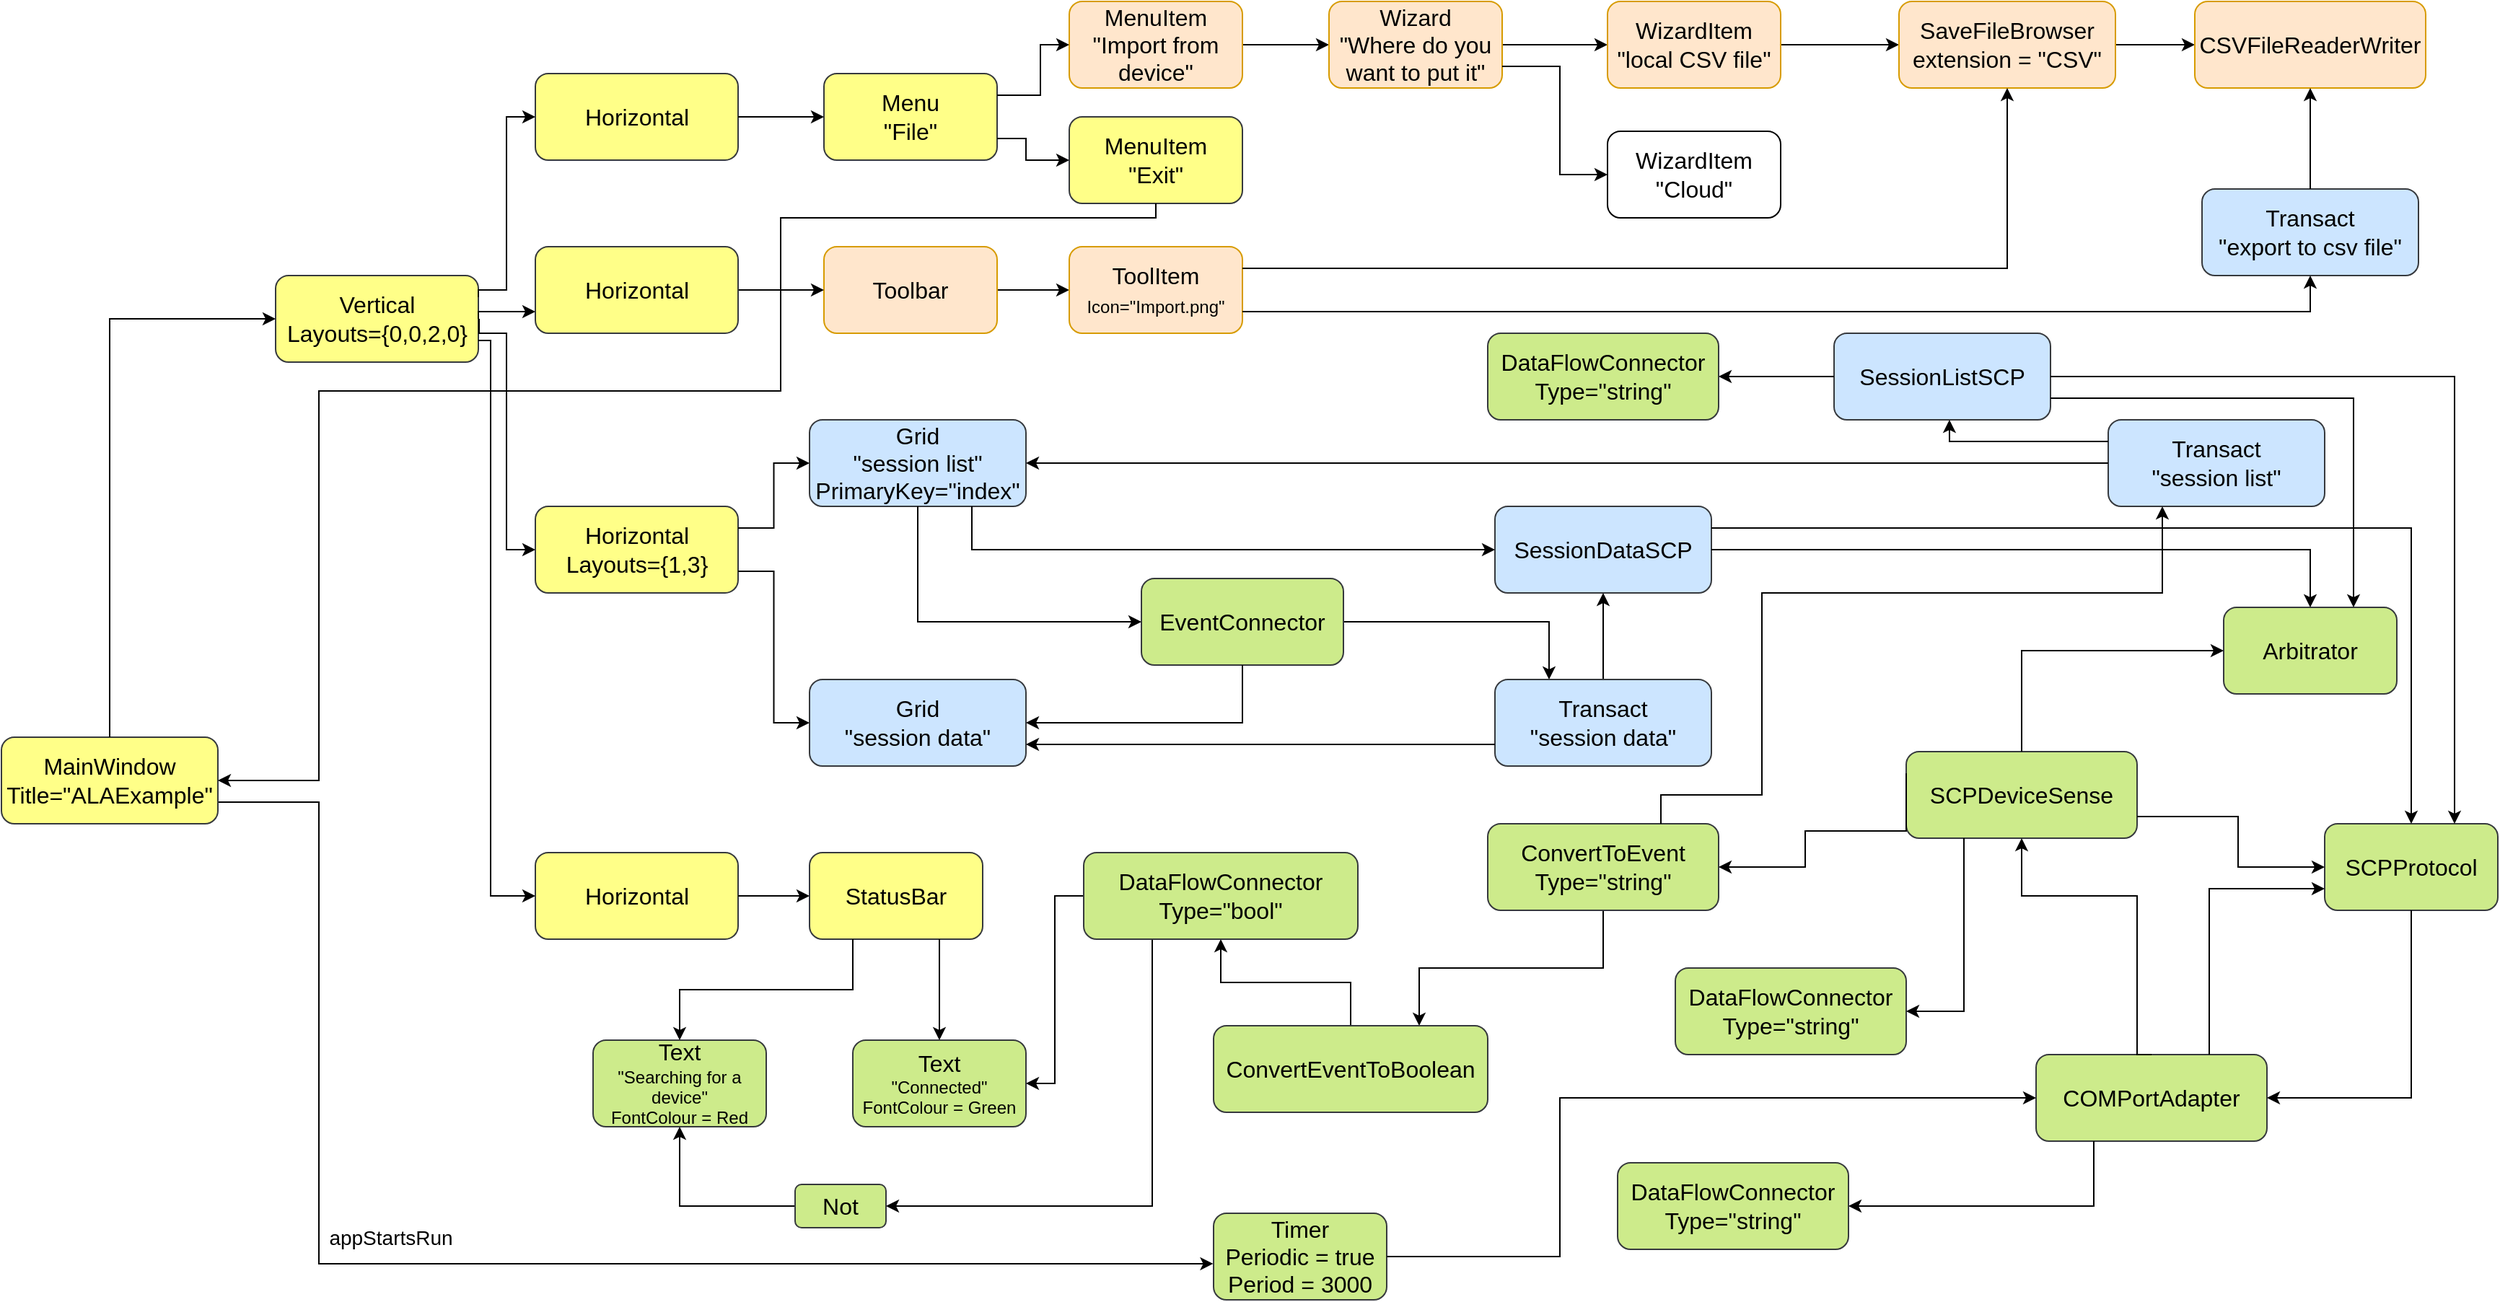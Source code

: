 <mxfile version="14.6.13" type="device"><diagram name="Page-1" id="74b105a0-9070-1c63-61bc-23e55f88626e"><mxGraphModel dx="2157" dy="1053" grid="1" gridSize="10" guides="1" tooltips="1" connect="1" arrows="1" fold="1" page="1" pageScale="1.5" pageWidth="1169" pageHeight="826" background="none" math="0" shadow="0"><root><mxCell id="0" style=";html=1;"/><mxCell id="1" style=";html=1;" parent="0"/><mxCell id="uf_vSXmWsPVvlKHmEx1D-51" style="edgeStyle=orthogonalEdgeStyle;rounded=0;orthogonalLoop=1;jettySize=auto;html=1;entryX=-0.002;entryY=0.583;entryDx=0;entryDy=0;entryPerimeter=0;exitX=1;exitY=0.75;exitDx=0;exitDy=0;" parent="1" source="uf_vSXmWsPVvlKHmEx1D-1" target="uf_vSXmWsPVvlKHmEx1D-49" edge="1"><mxGeometry relative="1" as="geometry"><mxPoint x="580" y="765" as="sourcePoint"/><Array as="points"><mxPoint x="230" y="705"/><mxPoint x="230" y="1025"/></Array></mxGeometry></mxCell><mxCell id="uf_vSXmWsPVvlKHmEx1D-1" value="MainWindow&lt;br&gt;Title=&quot;ALAExample&quot;" style="rounded=1;whiteSpace=wrap;html=1;fillColor=#ffff88;strokeColor=#36393d;fontSize=16;" parent="1" vertex="1"><mxGeometry x="10" y="660" width="150" height="60" as="geometry"/></mxCell><mxCell id="uf_vSXmWsPVvlKHmEx1D-9" value="StatusBar" style="rounded=1;whiteSpace=wrap;html=1;fillColor=#ffff88;strokeColor=#36393d;fontSize=16;" parent="1" vertex="1"><mxGeometry x="570" y="740" width="120" height="60" as="geometry"/></mxCell><mxCell id="uf_vSXmWsPVvlKHmEx1D-17" value="Menu&lt;br style=&quot;font-size: 16px;&quot;&gt;&quot;File&quot;" style="rounded=1;whiteSpace=wrap;html=1;fillColor=#ffff88;strokeColor=#36393d;fontSize=16;" parent="1" vertex="1"><mxGeometry x="580" y="200" width="120" height="60" as="geometry"/></mxCell><mxCell id="uf_vSXmWsPVvlKHmEx1D-74" style="edgeStyle=orthogonalEdgeStyle;rounded=0;orthogonalLoop=1;jettySize=auto;html=1;entryX=0;entryY=0.5;entryDx=0;entryDy=0;" parent="1" source="uf_vSXmWsPVvlKHmEx1D-18" target="uf_vSXmWsPVvlKHmEx1D-19" edge="1"><mxGeometry relative="1" as="geometry"/></mxCell><mxCell id="uf_vSXmWsPVvlKHmEx1D-18" value="MenuItem&lt;br style=&quot;font-size: 16px;&quot;&gt;&quot;Import from device&quot;" style="rounded=1;whiteSpace=wrap;html=1;fillColor=#ffe6cc;strokeColor=#d79b00;fontSize=16;" parent="1" vertex="1"><mxGeometry x="750" y="150" width="120" height="60" as="geometry"/></mxCell><mxCell id="nH5X1y6bRdNpjSjyNfPc-86" value="" style="edgeStyle=orthogonalEdgeStyle;rounded=0;orthogonalLoop=1;jettySize=auto;html=1;" edge="1" parent="1" source="uf_vSXmWsPVvlKHmEx1D-19" target="uf_vSXmWsPVvlKHmEx1D-20"><mxGeometry relative="1" as="geometry"/></mxCell><mxCell id="uf_vSXmWsPVvlKHmEx1D-19" value="Wizard&lt;br style=&quot;font-size: 16px;&quot;&gt;&quot;Where do you want to put it&quot;" style="rounded=1;whiteSpace=wrap;html=1;fillColor=#ffe6cc;strokeColor=#d79b00;fontSize=16;" parent="1" vertex="1"><mxGeometry x="930" y="150" width="120" height="60" as="geometry"/></mxCell><mxCell id="uf_vSXmWsPVvlKHmEx1D-71" style="edgeStyle=orthogonalEdgeStyle;rounded=0;orthogonalLoop=1;jettySize=auto;html=1;entryX=0;entryY=0.5;entryDx=0;entryDy=0;" parent="1" source="uf_vSXmWsPVvlKHmEx1D-20" target="uf_vSXmWsPVvlKHmEx1D-21" edge="1"><mxGeometry relative="1" as="geometry"/></mxCell><mxCell id="uf_vSXmWsPVvlKHmEx1D-20" value="WizardItem&lt;br style=&quot;font-size: 16px;&quot;&gt;&quot;local CSV file&quot;" style="rounded=1;whiteSpace=wrap;html=1;fillColor=#ffe6cc;strokeColor=#d79b00;fontSize=16;" parent="1" vertex="1"><mxGeometry x="1123" y="150" width="120" height="60" as="geometry"/></mxCell><mxCell id="uf_vSXmWsPVvlKHmEx1D-69" style="edgeStyle=orthogonalEdgeStyle;rounded=0;orthogonalLoop=1;jettySize=auto;html=1;entryX=0;entryY=0.5;entryDx=0;entryDy=0;exitX=1;exitY=0.5;exitDx=0;exitDy=0;" parent="1" source="uf_vSXmWsPVvlKHmEx1D-21" target="uf_vSXmWsPVvlKHmEx1D-22" edge="1"><mxGeometry relative="1" as="geometry"/></mxCell><mxCell id="uf_vSXmWsPVvlKHmEx1D-21" value="SaveFileBrowser&lt;br style=&quot;font-size: 16px&quot;&gt;extension = &quot;CSV&quot;" style="rounded=1;whiteSpace=wrap;html=1;fillColor=#ffe6cc;strokeColor=#d79b00;fontSize=16;" parent="1" vertex="1"><mxGeometry x="1325" y="150" width="150" height="60" as="geometry"/></mxCell><mxCell id="uf_vSXmWsPVvlKHmEx1D-22" value="CSVFileReaderWriter" style="rounded=1;whiteSpace=wrap;html=1;fillColor=#ffe6cc;strokeColor=#d79b00;fontSize=16;" parent="1" vertex="1"><mxGeometry x="1530" y="150" width="160" height="60" as="geometry"/></mxCell><mxCell id="uf_vSXmWsPVvlKHmEx1D-23" value="MenuItem&lt;br style=&quot;font-size: 16px;&quot;&gt;&quot;Exit&quot;" style="rounded=1;whiteSpace=wrap;html=1;fillColor=#ffff88;strokeColor=#36393d;fontSize=16;" parent="1" vertex="1"><mxGeometry x="750" y="230" width="120" height="60" as="geometry"/></mxCell><mxCell id="uf_vSXmWsPVvlKHmEx1D-24" value="WizardItem&lt;br style=&quot;font-size: 16px;&quot;&gt;&quot;Cloud&quot;" style="rounded=1;whiteSpace=wrap;html=1;fontSize=16;" parent="1" vertex="1"><mxGeometry x="1123" y="240" width="120" height="60" as="geometry"/></mxCell><mxCell id="uf_vSXmWsPVvlKHmEx1D-79" style="edgeStyle=orthogonalEdgeStyle;rounded=0;orthogonalLoop=1;jettySize=auto;html=1;entryX=0;entryY=0.5;entryDx=0;entryDy=0;exitX=1;exitY=0.75;exitDx=0;exitDy=0;" parent="1" source="uf_vSXmWsPVvlKHmEx1D-19" target="uf_vSXmWsPVvlKHmEx1D-24" edge="1"><mxGeometry relative="1" as="geometry"><Array as="points"><mxPoint x="1090" y="195"/><mxPoint x="1090" y="270"/></Array><mxPoint x="1430" y="310" as="sourcePoint"/></mxGeometry></mxCell><mxCell id="uf_vSXmWsPVvlKHmEx1D-33" value="&lt;font style=&quot;font-size: 16px&quot;&gt;Text&lt;/font&gt;&lt;br&gt;&quot;Searching for a device&quot;&lt;br&gt;FontColour = Red" style="rounded=1;whiteSpace=wrap;html=1;fillColor=#cdeb8b;strokeColor=#36393d;" parent="1" vertex="1"><mxGeometry x="420" y="870" width="120" height="60" as="geometry"/></mxCell><mxCell id="uf_vSXmWsPVvlKHmEx1D-34" value="&lt;font style=&quot;font-size: 16px&quot;&gt;Text&lt;/font&gt;&lt;br&gt;&quot;Connected&quot;&lt;br&gt;FontColour = Green" style="rounded=1;whiteSpace=wrap;html=1;fillColor=#cdeb8b;strokeColor=#36393d;" parent="1" vertex="1"><mxGeometry x="600" y="870" width="120" height="60" as="geometry"/></mxCell><mxCell id="nH5X1y6bRdNpjSjyNfPc-18" value="" style="edgeStyle=orthogonalEdgeStyle;rounded=0;orthogonalLoop=1;jettySize=auto;html=1;" edge="1" parent="1" source="uf_vSXmWsPVvlKHmEx1D-37" target="nH5X1y6bRdNpjSjyNfPc-17"><mxGeometry relative="1" as="geometry"/></mxCell><mxCell id="uf_vSXmWsPVvlKHmEx1D-37" value="Toolbar" style="rounded=1;whiteSpace=wrap;html=1;fillColor=#ffe6cc;strokeColor=#d79b00;fontSize=16;" parent="1" vertex="1"><mxGeometry x="580" y="320" width="120" height="60" as="geometry"/></mxCell><mxCell id="uf_vSXmWsPVvlKHmEx1D-45" value="SCPDeviceSense" style="rounded=1;whiteSpace=wrap;html=1;fillColor=#cdeb8b;strokeColor=#36393d;fontSize=16;" parent="1" vertex="1"><mxGeometry x="1330" y="670" width="160" height="60" as="geometry"/></mxCell><mxCell id="uf_vSXmWsPVvlKHmEx1D-46" value="COMPortAdapter" style="rounded=1;whiteSpace=wrap;html=1;fillColor=#cdeb8b;strokeColor=#36393d;fontSize=16;" parent="1" vertex="1"><mxGeometry x="1420" y="880" width="160" height="60" as="geometry"/></mxCell><mxCell id="uf_vSXmWsPVvlKHmEx1D-47" value="SCPProtocol" style="rounded=1;whiteSpace=wrap;html=1;fillColor=#cdeb8b;strokeColor=#36393d;fontSize=16;" parent="1" vertex="1"><mxGeometry x="1620" y="720" width="120" height="60" as="geometry"/></mxCell><mxCell id="uf_vSXmWsPVvlKHmEx1D-48" value="Arbitrator" style="rounded=1;whiteSpace=wrap;html=1;fillColor=#cdeb8b;strokeColor=#36393d;fontSize=16;" parent="1" vertex="1"><mxGeometry x="1550" y="570" width="120" height="60" as="geometry"/></mxCell><mxCell id="uf_vSXmWsPVvlKHmEx1D-49" value="Timer&lt;br style=&quot;font-size: 16px;&quot;&gt;Periodic = true&lt;br style=&quot;font-size: 16px;&quot;&gt;Period = 3000" style="rounded=1;whiteSpace=wrap;html=1;fillColor=#cdeb8b;strokeColor=#36393d;fontSize=16;" parent="1" vertex="1"><mxGeometry x="850" y="990" width="120" height="60" as="geometry"/></mxCell><mxCell id="nH5X1y6bRdNpjSjyNfPc-49" value="" style="edgeStyle=orthogonalEdgeStyle;rounded=0;orthogonalLoop=1;jettySize=auto;html=1;" edge="1" parent="1" source="uf_vSXmWsPVvlKHmEx1D-52" target="uf_vSXmWsPVvlKHmEx1D-33"><mxGeometry relative="1" as="geometry"/></mxCell><mxCell id="uf_vSXmWsPVvlKHmEx1D-52" value="Not" style="rounded=1;whiteSpace=wrap;html=1;fillColor=#cdeb8b;strokeColor=#36393d;fontSize=16;" parent="1" vertex="1"><mxGeometry x="560" y="970" width="63" height="30" as="geometry"/></mxCell><mxCell id="uf_vSXmWsPVvlKHmEx1D-100" value="&lt;font style=&quot;font-size: 14px&quot;&gt;appStartsRun&lt;/font&gt;" style="text;html=1;strokeColor=none;fillColor=none;align=center;verticalAlign=middle;whiteSpace=wrap;rounded=0;" parent="1" vertex="1"><mxGeometry x="260" y="997" width="40" height="20" as="geometry"/></mxCell><mxCell id="nH5X1y6bRdNpjSjyNfPc-1" value="Vertical&lt;br&gt;Layouts={0,0,2,0}" style="rounded=1;whiteSpace=wrap;html=1;fillColor=#ffff88;strokeColor=#36393d;fontSize=16;" vertex="1" parent="1"><mxGeometry x="200" y="340" width="140.5" height="60" as="geometry"/></mxCell><mxCell id="nH5X1y6bRdNpjSjyNfPc-4" value="Horizontal" style="rounded=1;whiteSpace=wrap;html=1;fillColor=#ffff88;strokeColor=#36393d;fontSize=16;" vertex="1" parent="1"><mxGeometry x="380" y="200" width="140.5" height="60" as="geometry"/></mxCell><mxCell id="nH5X1y6bRdNpjSjyNfPc-81" value="" style="edgeStyle=orthogonalEdgeStyle;rounded=0;orthogonalLoop=1;jettySize=auto;html=1;" edge="1" parent="1" source="nH5X1y6bRdNpjSjyNfPc-5" target="uf_vSXmWsPVvlKHmEx1D-37"><mxGeometry relative="1" as="geometry"/></mxCell><mxCell id="nH5X1y6bRdNpjSjyNfPc-5" value="Horizontal" style="rounded=1;whiteSpace=wrap;html=1;fillColor=#ffff88;strokeColor=#36393d;fontSize=16;" vertex="1" parent="1"><mxGeometry x="380" y="320" width="140.5" height="60" as="geometry"/></mxCell><mxCell id="nH5X1y6bRdNpjSjyNfPc-8" value="" style="endArrow=classic;html=1;exitX=1;exitY=0.5;exitDx=0;exitDy=0;entryX=0;entryY=0.5;entryDx=0;entryDy=0;" edge="1" parent="1" source="nH5X1y6bRdNpjSjyNfPc-4" target="uf_vSXmWsPVvlKHmEx1D-17"><mxGeometry width="50" height="50" relative="1" as="geometry"><mxPoint x="870" y="430" as="sourcePoint"/><mxPoint x="920" y="380" as="targetPoint"/></mxGeometry></mxCell><mxCell id="nH5X1y6bRdNpjSjyNfPc-9" style="edgeStyle=orthogonalEdgeStyle;rounded=0;orthogonalLoop=1;jettySize=auto;html=1;entryX=0;entryY=0.5;entryDx=0;entryDy=0;exitX=0.5;exitY=0;exitDx=0;exitDy=0;" edge="1" parent="1" source="uf_vSXmWsPVvlKHmEx1D-1" target="nH5X1y6bRdNpjSjyNfPc-1"><mxGeometry relative="1" as="geometry"><Array as="points"><mxPoint x="85" y="370"/></Array><mxPoint x="120" y="580" as="sourcePoint"/><mxPoint x="306.75" y="740" as="targetPoint"/></mxGeometry></mxCell><mxCell id="nH5X1y6bRdNpjSjyNfPc-10" style="edgeStyle=orthogonalEdgeStyle;rounded=0;orthogonalLoop=1;jettySize=auto;html=1;entryX=0;entryY=0.75;entryDx=0;entryDy=0;exitX=1;exitY=0.5;exitDx=0;exitDy=0;" edge="1" parent="1" source="nH5X1y6bRdNpjSjyNfPc-1" target="nH5X1y6bRdNpjSjyNfPc-5"><mxGeometry relative="1" as="geometry"><Array as="points"><mxPoint x="341" y="365"/></Array><mxPoint x="320" y="500" as="sourcePoint"/><mxPoint x="390" y="410" as="targetPoint"/></mxGeometry></mxCell><mxCell id="nH5X1y6bRdNpjSjyNfPc-11" style="edgeStyle=orthogonalEdgeStyle;rounded=0;orthogonalLoop=1;jettySize=auto;html=1;entryX=0;entryY=0.5;entryDx=0;entryDy=0;exitX=1;exitY=0.25;exitDx=0;exitDy=0;" edge="1" parent="1" source="nH5X1y6bRdNpjSjyNfPc-1" target="nH5X1y6bRdNpjSjyNfPc-4"><mxGeometry relative="1" as="geometry"><Array as="points"><mxPoint x="341" y="350"/><mxPoint x="360" y="350"/><mxPoint x="360" y="230"/></Array><mxPoint x="540" y="630" as="sourcePoint"/><mxPoint x="580" y="310" as="targetPoint"/></mxGeometry></mxCell><mxCell id="nH5X1y6bRdNpjSjyNfPc-12" style="edgeStyle=orthogonalEdgeStyle;rounded=0;orthogonalLoop=1;jettySize=auto;html=1;entryX=0;entryY=0.5;entryDx=0;entryDy=0;exitX=1;exitY=0.25;exitDx=0;exitDy=0;" edge="1" parent="1" source="uf_vSXmWsPVvlKHmEx1D-17" target="uf_vSXmWsPVvlKHmEx1D-18"><mxGeometry relative="1" as="geometry"><Array as="points"><mxPoint x="730" y="215"/><mxPoint x="730" y="180"/></Array><mxPoint x="930" y="265" as="sourcePoint"/><mxPoint x="1003" y="355" as="targetPoint"/></mxGeometry></mxCell><mxCell id="nH5X1y6bRdNpjSjyNfPc-13" style="edgeStyle=orthogonalEdgeStyle;rounded=0;orthogonalLoop=1;jettySize=auto;html=1;entryX=0;entryY=0.5;entryDx=0;entryDy=0;exitX=1;exitY=0.75;exitDx=0;exitDy=0;" edge="1" parent="1" source="uf_vSXmWsPVvlKHmEx1D-17" target="uf_vSXmWsPVvlKHmEx1D-23"><mxGeometry relative="1" as="geometry"><Array as="points"><mxPoint x="720" y="245"/><mxPoint x="720" y="260"/></Array><mxPoint x="660" y="350" as="sourcePoint"/><mxPoint x="710" y="315" as="targetPoint"/></mxGeometry></mxCell><mxCell id="nH5X1y6bRdNpjSjyNfPc-14" style="edgeStyle=orthogonalEdgeStyle;rounded=0;orthogonalLoop=1;jettySize=auto;html=1;exitX=0.5;exitY=1;exitDx=0;exitDy=0;entryX=1;entryY=0.5;entryDx=0;entryDy=0;" edge="1" parent="1" source="uf_vSXmWsPVvlKHmEx1D-23" target="uf_vSXmWsPVvlKHmEx1D-1"><mxGeometry relative="1" as="geometry"><Array as="points"><mxPoint x="810" y="300"/><mxPoint x="550" y="300"/><mxPoint x="550" y="420"/><mxPoint x="230" y="420"/><mxPoint x="230" y="690"/></Array><mxPoint x="883.5" y="260" as="sourcePoint"/><mxPoint x="290" y="700" as="targetPoint"/></mxGeometry></mxCell><mxCell id="nH5X1y6bRdNpjSjyNfPc-17" value="ToolItem&lt;br style=&quot;font-size: 16px&quot;&gt;&lt;font style=&quot;font-size: 12px&quot;&gt;Icon=&quot;Import.png&quot;&lt;/font&gt;" style="rounded=1;whiteSpace=wrap;html=1;fillColor=#ffe6cc;strokeColor=#d79b00;fontSize=16;" vertex="1" parent="1"><mxGeometry x="750" y="320" width="120" height="60" as="geometry"/></mxCell><mxCell id="nH5X1y6bRdNpjSjyNfPc-19" value="Horizontal&lt;br&gt;Layouts={1,3}" style="rounded=1;whiteSpace=wrap;html=1;fillColor=#ffff88;strokeColor=#36393d;fontSize=16;" vertex="1" parent="1"><mxGeometry x="380" y="500" width="140.5" height="60" as="geometry"/></mxCell><mxCell id="nH5X1y6bRdNpjSjyNfPc-20" value="Horizontal" style="rounded=1;whiteSpace=wrap;html=1;fillColor=#ffff88;strokeColor=#36393d;fontSize=16;" vertex="1" parent="1"><mxGeometry x="380" y="740" width="140.5" height="60" as="geometry"/></mxCell><mxCell id="nH5X1y6bRdNpjSjyNfPc-21" style="edgeStyle=orthogonalEdgeStyle;rounded=0;orthogonalLoop=1;jettySize=auto;html=1;entryX=0;entryY=0.5;entryDx=0;entryDy=0;" edge="1" parent="1" target="nH5X1y6bRdNpjSjyNfPc-19"><mxGeometry relative="1" as="geometry"><mxPoint x="341" y="370" as="sourcePoint"/><mxPoint x="340.5" y="520" as="targetPoint"/><Array as="points"><mxPoint x="341" y="380"/><mxPoint x="360" y="380"/><mxPoint x="360" y="530"/></Array></mxGeometry></mxCell><mxCell id="nH5X1y6bRdNpjSjyNfPc-22" style="edgeStyle=orthogonalEdgeStyle;rounded=0;orthogonalLoop=1;jettySize=auto;html=1;entryX=0;entryY=0.5;entryDx=0;entryDy=0;exitX=1;exitY=0.75;exitDx=0;exitDy=0;" edge="1" parent="1" source="nH5X1y6bRdNpjSjyNfPc-1" target="nH5X1y6bRdNpjSjyNfPc-20"><mxGeometry relative="1" as="geometry"><mxPoint x="310.07" y="490" as="sourcePoint"/><mxPoint x="349.07" y="600" as="targetPoint"/><Array as="points"><mxPoint x="349" y="385"/><mxPoint x="349" y="770"/></Array></mxGeometry></mxCell><mxCell id="nH5X1y6bRdNpjSjyNfPc-23" value="Grid&lt;br&gt;&quot;session list&quot;&lt;br&gt;PrimaryKey=&quot;index&quot;" style="rounded=1;whiteSpace=wrap;html=1;fillColor=#cce5ff;strokeColor=#36393d;fontSize=16;" vertex="1" parent="1"><mxGeometry x="570" y="440" width="150" height="60" as="geometry"/></mxCell><mxCell id="nH5X1y6bRdNpjSjyNfPc-24" value="Grid&lt;br&gt;&quot;session data&quot;" style="rounded=1;whiteSpace=wrap;html=1;fillColor=#cce5ff;strokeColor=#36393d;fontSize=16;" vertex="1" parent="1"><mxGeometry x="570" y="620" width="150" height="60" as="geometry"/></mxCell><mxCell id="nH5X1y6bRdNpjSjyNfPc-25" style="edgeStyle=orthogonalEdgeStyle;rounded=0;orthogonalLoop=1;jettySize=auto;html=1;entryX=0;entryY=0.5;entryDx=0;entryDy=0;exitX=1;exitY=0.25;exitDx=0;exitDy=0;" edge="1" parent="1" source="nH5X1y6bRdNpjSjyNfPc-19" target="nH5X1y6bRdNpjSjyNfPc-23"><mxGeometry relative="1" as="geometry"><mxPoint x="800" y="662.5" as="sourcePoint"/><mxPoint x="950" y="597.5" as="targetPoint"/></mxGeometry></mxCell><mxCell id="nH5X1y6bRdNpjSjyNfPc-26" style="edgeStyle=orthogonalEdgeStyle;rounded=0;orthogonalLoop=1;jettySize=auto;html=1;entryX=0;entryY=0.5;entryDx=0;entryDy=0;exitX=1;exitY=0.75;exitDx=0;exitDy=0;" edge="1" parent="1" source="nH5X1y6bRdNpjSjyNfPc-19" target="nH5X1y6bRdNpjSjyNfPc-24"><mxGeometry relative="1" as="geometry"><mxPoint x="530.5" y="625" as="sourcePoint"/><mxPoint x="590" y="550" as="targetPoint"/></mxGeometry></mxCell><mxCell id="nH5X1y6bRdNpjSjyNfPc-27" style="edgeStyle=orthogonalEdgeStyle;rounded=0;orthogonalLoop=1;jettySize=auto;html=1;entryX=0;entryY=0.5;entryDx=0;entryDy=0;exitX=1;exitY=0.5;exitDx=0;exitDy=0;" edge="1" parent="1" source="nH5X1y6bRdNpjSjyNfPc-20" target="uf_vSXmWsPVvlKHmEx1D-9"><mxGeometry relative="1" as="geometry"><mxPoint x="500" y="840" as="sourcePoint"/><mxPoint x="559.5" y="905" as="targetPoint"/></mxGeometry></mxCell><mxCell id="nH5X1y6bRdNpjSjyNfPc-29" style="edgeStyle=orthogonalEdgeStyle;rounded=0;orthogonalLoop=1;jettySize=auto;html=1;exitX=1;exitY=0.5;exitDx=0;exitDy=0;entryX=0;entryY=0.5;entryDx=0;entryDy=0;" edge="1" parent="1" source="uf_vSXmWsPVvlKHmEx1D-49" target="uf_vSXmWsPVvlKHmEx1D-46"><mxGeometry relative="1" as="geometry"><Array as="points"><mxPoint x="1090" y="1020"/><mxPoint x="1090" y="910"/></Array><mxPoint x="1607.0" y="1070.034" as="sourcePoint"/><mxPoint x="1600" y="990" as="targetPoint"/></mxGeometry></mxCell><mxCell id="nH5X1y6bRdNpjSjyNfPc-30" style="edgeStyle=orthogonalEdgeStyle;rounded=0;orthogonalLoop=1;jettySize=auto;html=1;entryX=0.5;entryY=1;entryDx=0;entryDy=0;exitX=0.5;exitY=0;exitDx=0;exitDy=0;" edge="1" parent="1" source="uf_vSXmWsPVvlKHmEx1D-46" target="uf_vSXmWsPVvlKHmEx1D-45"><mxGeometry relative="1" as="geometry"><Array as="points"><mxPoint x="1490" y="880"/><mxPoint x="1490" y="770"/><mxPoint x="1410" y="770"/></Array><mxPoint x="1320" y="1110" as="sourcePoint"/><mxPoint x="1600" y="1110" as="targetPoint"/></mxGeometry></mxCell><mxCell id="nH5X1y6bRdNpjSjyNfPc-32" style="edgeStyle=orthogonalEdgeStyle;rounded=0;orthogonalLoop=1;jettySize=auto;html=1;entryX=0;entryY=0.5;entryDx=0;entryDy=0;exitX=0.5;exitY=0;exitDx=0;exitDy=0;" edge="1" parent="1" source="uf_vSXmWsPVvlKHmEx1D-45" target="uf_vSXmWsPVvlKHmEx1D-48"><mxGeometry relative="1" as="geometry"><Array as="points"><mxPoint x="1410" y="600"/></Array><mxPoint x="1710" y="1210" as="sourcePoint"/><mxPoint x="1710" y="1140" as="targetPoint"/></mxGeometry></mxCell><mxCell id="nH5X1y6bRdNpjSjyNfPc-33" style="edgeStyle=orthogonalEdgeStyle;rounded=0;orthogonalLoop=1;jettySize=auto;html=1;entryX=0;entryY=0.5;entryDx=0;entryDy=0;exitX=1;exitY=0.75;exitDx=0;exitDy=0;" edge="1" parent="1" source="uf_vSXmWsPVvlKHmEx1D-45" target="uf_vSXmWsPVvlKHmEx1D-47"><mxGeometry relative="1" as="geometry"><Array as="points"><mxPoint x="1560" y="715"/><mxPoint x="1560" y="750"/></Array><mxPoint x="1770" y="1110" as="sourcePoint"/><mxPoint x="1810" y="930" as="targetPoint"/></mxGeometry></mxCell><mxCell id="nH5X1y6bRdNpjSjyNfPc-35" style="edgeStyle=orthogonalEdgeStyle;rounded=0;orthogonalLoop=1;jettySize=auto;html=1;entryX=1;entryY=0.5;entryDx=0;entryDy=0;exitX=0.5;exitY=1;exitDx=0;exitDy=0;" edge="1" parent="1" source="uf_vSXmWsPVvlKHmEx1D-47" target="uf_vSXmWsPVvlKHmEx1D-46"><mxGeometry relative="1" as="geometry"><Array as="points"><mxPoint x="1680" y="910"/></Array><mxPoint x="1770" y="1125" as="sourcePoint"/><mxPoint x="1870" y="760" as="targetPoint"/></mxGeometry></mxCell><mxCell id="nH5X1y6bRdNpjSjyNfPc-36" value="DataFlowConnector&lt;br&gt;Type=&quot;string&quot;" style="rounded=1;whiteSpace=wrap;html=1;fillColor=#cdeb8b;strokeColor=#36393d;fontSize=16;" vertex="1" parent="1"><mxGeometry x="1170" y="820" width="160" height="60" as="geometry"/></mxCell><mxCell id="nH5X1y6bRdNpjSjyNfPc-37" style="edgeStyle=orthogonalEdgeStyle;rounded=0;orthogonalLoop=1;jettySize=auto;html=1;entryX=1;entryY=0.5;entryDx=0;entryDy=0;exitX=0.25;exitY=1;exitDx=0;exitDy=0;" edge="1" parent="1" source="uf_vSXmWsPVvlKHmEx1D-45" target="nH5X1y6bRdNpjSjyNfPc-36"><mxGeometry relative="1" as="geometry"><Array as="points"><mxPoint x="1370" y="850"/></Array><mxPoint x="1770" y="1110" as="sourcePoint"/><mxPoint x="1810" y="930" as="targetPoint"/></mxGeometry></mxCell><mxCell id="nH5X1y6bRdNpjSjyNfPc-38" style="edgeStyle=orthogonalEdgeStyle;rounded=0;orthogonalLoop=1;jettySize=auto;html=1;entryX=0.5;entryY=0;entryDx=0;entryDy=0;exitX=0.75;exitY=1;exitDx=0;exitDy=0;" edge="1" parent="1" source="uf_vSXmWsPVvlKHmEx1D-9" target="uf_vSXmWsPVvlKHmEx1D-34"><mxGeometry relative="1" as="geometry"><mxPoint x="550" y="1070" as="sourcePoint"/><mxPoint x="590" y="1010" as="targetPoint"/></mxGeometry></mxCell><mxCell id="nH5X1y6bRdNpjSjyNfPc-39" style="edgeStyle=orthogonalEdgeStyle;rounded=0;orthogonalLoop=1;jettySize=auto;html=1;entryX=0.5;entryY=0;entryDx=0;entryDy=0;exitX=0.25;exitY=1;exitDx=0;exitDy=0;" edge="1" parent="1" source="uf_vSXmWsPVvlKHmEx1D-9" target="uf_vSXmWsPVvlKHmEx1D-33"><mxGeometry relative="1" as="geometry"><mxPoint x="710" y="1010" as="sourcePoint"/><mxPoint x="760" y="1010" as="targetPoint"/></mxGeometry></mxCell><mxCell id="nH5X1y6bRdNpjSjyNfPc-44" value="" style="edgeStyle=orthogonalEdgeStyle;rounded=0;orthogonalLoop=1;jettySize=auto;html=1;entryX=0.75;entryY=0;entryDx=0;entryDy=0;" edge="1" parent="1" source="nH5X1y6bRdNpjSjyNfPc-40" target="nH5X1y6bRdNpjSjyNfPc-42"><mxGeometry relative="1" as="geometry"><mxPoint x="990" y="850" as="targetPoint"/></mxGeometry></mxCell><mxCell id="nH5X1y6bRdNpjSjyNfPc-40" value="ConvertToEvent&lt;br&gt;Type=&quot;string&quot;" style="rounded=1;whiteSpace=wrap;html=1;fillColor=#cdeb8b;strokeColor=#36393d;fontSize=16;" vertex="1" parent="1"><mxGeometry x="1040" y="720" width="160" height="60" as="geometry"/></mxCell><mxCell id="nH5X1y6bRdNpjSjyNfPc-41" style="edgeStyle=orthogonalEdgeStyle;rounded=0;orthogonalLoop=1;jettySize=auto;html=1;entryX=1;entryY=0.5;entryDx=0;entryDy=0;exitX=0;exitY=0.25;exitDx=0;exitDy=0;" edge="1" parent="1" source="uf_vSXmWsPVvlKHmEx1D-45" target="nH5X1y6bRdNpjSjyNfPc-40"><mxGeometry relative="1" as="geometry"><Array as="points"><mxPoint x="1330" y="725"/><mxPoint x="1260" y="725"/><mxPoint x="1260" y="750"/></Array><mxPoint x="1840" y="1160" as="sourcePoint"/><mxPoint x="1810" y="930" as="targetPoint"/></mxGeometry></mxCell><mxCell id="nH5X1y6bRdNpjSjyNfPc-45" value="" style="edgeStyle=orthogonalEdgeStyle;rounded=0;orthogonalLoop=1;jettySize=auto;html=1;" edge="1" parent="1" source="nH5X1y6bRdNpjSjyNfPc-42" target="nH5X1y6bRdNpjSjyNfPc-43"><mxGeometry relative="1" as="geometry"/></mxCell><mxCell id="nH5X1y6bRdNpjSjyNfPc-42" value="ConvertEventToBoolean" style="rounded=1;whiteSpace=wrap;html=1;fillColor=#cdeb8b;strokeColor=#36393d;fontSize=16;" vertex="1" parent="1"><mxGeometry x="850" y="860" width="190" height="60" as="geometry"/></mxCell><mxCell id="nH5X1y6bRdNpjSjyNfPc-47" value="" style="edgeStyle=orthogonalEdgeStyle;rounded=0;orthogonalLoop=1;jettySize=auto;html=1;exitX=0.25;exitY=1;exitDx=0;exitDy=0;entryX=1;entryY=0.5;entryDx=0;entryDy=0;" edge="1" parent="1" source="nH5X1y6bRdNpjSjyNfPc-43" target="uf_vSXmWsPVvlKHmEx1D-52"><mxGeometry relative="1" as="geometry"><Array as="points"><mxPoint x="808" y="985"/></Array></mxGeometry></mxCell><mxCell id="nH5X1y6bRdNpjSjyNfPc-48" value="" style="edgeStyle=orthogonalEdgeStyle;rounded=0;orthogonalLoop=1;jettySize=auto;html=1;" edge="1" parent="1" source="nH5X1y6bRdNpjSjyNfPc-43" target="uf_vSXmWsPVvlKHmEx1D-34"><mxGeometry relative="1" as="geometry"><Array as="points"><mxPoint x="740" y="770"/><mxPoint x="740" y="900"/></Array></mxGeometry></mxCell><mxCell id="nH5X1y6bRdNpjSjyNfPc-43" value="DataFlowConnector&lt;br&gt;Type=&quot;bool&quot;" style="rounded=1;whiteSpace=wrap;html=1;fillColor=#cdeb8b;strokeColor=#36393d;fontSize=16;" vertex="1" parent="1"><mxGeometry x="760" y="740" width="190" height="60" as="geometry"/></mxCell><mxCell id="nH5X1y6bRdNpjSjyNfPc-51" style="edgeStyle=orthogonalEdgeStyle;rounded=0;orthogonalLoop=1;jettySize=auto;html=1;exitX=0.75;exitY=0;exitDx=0;exitDy=0;entryX=0;entryY=0.75;entryDx=0;entryDy=0;" edge="1" parent="1" source="uf_vSXmWsPVvlKHmEx1D-46" target="uf_vSXmWsPVvlKHmEx1D-47"><mxGeometry relative="1" as="geometry"><Array as="points"><mxPoint x="1540" y="765"/></Array><mxPoint x="1920" y="1220" as="sourcePoint"/><mxPoint x="1817" y="820" as="targetPoint"/></mxGeometry></mxCell><mxCell id="nH5X1y6bRdNpjSjyNfPc-52" value="DataFlowConnector&lt;br&gt;Type=&quot;string&quot;" style="rounded=1;whiteSpace=wrap;html=1;fillColor=#cdeb8b;strokeColor=#36393d;fontSize=16;" vertex="1" parent="1"><mxGeometry x="1130" y="955" width="160" height="60" as="geometry"/></mxCell><mxCell id="nH5X1y6bRdNpjSjyNfPc-53" style="edgeStyle=orthogonalEdgeStyle;rounded=0;orthogonalLoop=1;jettySize=auto;html=1;entryX=1;entryY=0.5;entryDx=0;entryDy=0;exitX=0.25;exitY=1;exitDx=0;exitDy=0;" edge="1" parent="1" source="uf_vSXmWsPVvlKHmEx1D-46" target="nH5X1y6bRdNpjSjyNfPc-52"><mxGeometry relative="1" as="geometry"><Array as="points"><mxPoint x="1460" y="985"/></Array><mxPoint x="1710" y="1210" as="sourcePoint"/><mxPoint x="1710" y="1140" as="targetPoint"/></mxGeometry></mxCell><mxCell id="nH5X1y6bRdNpjSjyNfPc-56" value="Transact&lt;br&gt;&quot;session list&quot;" style="rounded=1;whiteSpace=wrap;html=1;fillColor=#cce5ff;strokeColor=#36393d;fontSize=16;" vertex="1" parent="1"><mxGeometry x="1470" y="440" width="150" height="60" as="geometry"/></mxCell><mxCell id="nH5X1y6bRdNpjSjyNfPc-57" value="SessionListSCP" style="rounded=1;whiteSpace=wrap;html=1;fillColor=#cce5ff;strokeColor=#36393d;fontSize=16;" vertex="1" parent="1"><mxGeometry x="1280" y="380" width="150" height="60" as="geometry"/></mxCell><mxCell id="nH5X1y6bRdNpjSjyNfPc-58" style="edgeStyle=orthogonalEdgeStyle;rounded=0;orthogonalLoop=1;jettySize=auto;html=1;entryX=0.75;entryY=0;entryDx=0;entryDy=0;exitX=1;exitY=0.5;exitDx=0;exitDy=0;" edge="1" parent="1" source="nH5X1y6bRdNpjSjyNfPc-57" target="uf_vSXmWsPVvlKHmEx1D-47"><mxGeometry relative="1" as="geometry"><Array as="points"><mxPoint x="1710" y="410"/></Array><mxPoint x="1989.93" y="502.5" as="sourcePoint"/><mxPoint x="1909.93" y="997.5" as="targetPoint"/></mxGeometry></mxCell><mxCell id="nH5X1y6bRdNpjSjyNfPc-59" style="edgeStyle=orthogonalEdgeStyle;rounded=0;orthogonalLoop=1;jettySize=auto;html=1;entryX=0.75;entryY=0;entryDx=0;entryDy=0;exitX=1;exitY=0.75;exitDx=0;exitDy=0;" edge="1" parent="1" source="nH5X1y6bRdNpjSjyNfPc-57" target="uf_vSXmWsPVvlKHmEx1D-48"><mxGeometry relative="1" as="geometry"><Array as="points"/><mxPoint x="1710" y="440" as="sourcePoint"/><mxPoint x="1600" y="839.29" as="targetPoint"/></mxGeometry></mxCell><mxCell id="nH5X1y6bRdNpjSjyNfPc-60" value="DataFlowConnector&lt;br&gt;Type=&quot;string&quot;" style="rounded=1;whiteSpace=wrap;html=1;fillColor=#cdeb8b;strokeColor=#36393d;fontSize=16;" vertex="1" parent="1"><mxGeometry x="1040" y="380" width="160" height="60" as="geometry"/></mxCell><mxCell id="nH5X1y6bRdNpjSjyNfPc-61" style="edgeStyle=orthogonalEdgeStyle;rounded=0;orthogonalLoop=1;jettySize=auto;html=1;entryX=1;entryY=0.5;entryDx=0;entryDy=0;exitX=0;exitY=0.5;exitDx=0;exitDy=0;" edge="1" parent="1" source="nH5X1y6bRdNpjSjyNfPc-57" target="nH5X1y6bRdNpjSjyNfPc-60"><mxGeometry relative="1" as="geometry"><Array as="points"/><mxPoint x="1385" y="790" as="sourcePoint"/><mxPoint x="1650" y="850" as="targetPoint"/></mxGeometry></mxCell><mxCell id="nH5X1y6bRdNpjSjyNfPc-63" style="edgeStyle=orthogonalEdgeStyle;rounded=0;orthogonalLoop=1;jettySize=auto;html=1;entryX=1;entryY=0.5;entryDx=0;entryDy=0;exitX=0;exitY=0.5;exitDx=0;exitDy=0;" edge="1" parent="1" source="nH5X1y6bRdNpjSjyNfPc-56" target="nH5X1y6bRdNpjSjyNfPc-23"><mxGeometry relative="1" as="geometry"><Array as="points"/><mxPoint x="884.93" y="570" as="sourcePoint"/><mxPoint x="1129.93" y="600" as="targetPoint"/></mxGeometry></mxCell><mxCell id="nH5X1y6bRdNpjSjyNfPc-64" style="edgeStyle=orthogonalEdgeStyle;rounded=0;orthogonalLoop=1;jettySize=auto;html=1;entryX=0.533;entryY=1;entryDx=0;entryDy=0;entryPerimeter=0;exitX=0;exitY=0.25;exitDx=0;exitDy=0;" edge="1" parent="1" source="nH5X1y6bRdNpjSjyNfPc-56" target="nH5X1y6bRdNpjSjyNfPc-57"><mxGeometry relative="1" as="geometry"><Array as="points"><mxPoint x="1360" y="455"/></Array><mxPoint x="1530" y="460" as="sourcePoint"/><mxPoint x="1231.5" y="380" as="targetPoint"/></mxGeometry></mxCell><mxCell id="nH5X1y6bRdNpjSjyNfPc-65" value="SessionDataSCP" style="rounded=1;whiteSpace=wrap;html=1;fillColor=#cce5ff;strokeColor=#36393d;fontSize=16;" vertex="1" parent="1"><mxGeometry x="1045" y="500" width="150" height="60" as="geometry"/></mxCell><mxCell id="nH5X1y6bRdNpjSjyNfPc-66" style="edgeStyle=orthogonalEdgeStyle;rounded=0;orthogonalLoop=1;jettySize=auto;html=1;entryX=0;entryY=0.5;entryDx=0;entryDy=0;exitX=0.75;exitY=1;exitDx=0;exitDy=0;" edge="1" parent="1" source="nH5X1y6bRdNpjSjyNfPc-23" target="nH5X1y6bRdNpjSjyNfPc-65"><mxGeometry relative="1" as="geometry"><Array as="points"><mxPoint x="683" y="530"/></Array><mxPoint x="874.96" y="750" as="sourcePoint"/><mxPoint x="1184.91" y="650" as="targetPoint"/></mxGeometry></mxCell><mxCell id="nH5X1y6bRdNpjSjyNfPc-72" value="" style="edgeStyle=orthogonalEdgeStyle;rounded=0;orthogonalLoop=1;jettySize=auto;html=1;entryX=0.25;entryY=0;entryDx=0;entryDy=0;" edge="1" parent="1" source="nH5X1y6bRdNpjSjyNfPc-67" target="nH5X1y6bRdNpjSjyNfPc-69"><mxGeometry relative="1" as="geometry"/></mxCell><mxCell id="nH5X1y6bRdNpjSjyNfPc-67" value="EventConnector" style="rounded=1;whiteSpace=wrap;html=1;fillColor=#cdeb8b;strokeColor=#36393d;fontSize=16;" vertex="1" parent="1"><mxGeometry x="800" y="550" width="140" height="60" as="geometry"/></mxCell><mxCell id="nH5X1y6bRdNpjSjyNfPc-68" style="edgeStyle=orthogonalEdgeStyle;rounded=0;orthogonalLoop=1;jettySize=auto;html=1;entryX=0;entryY=0.5;entryDx=0;entryDy=0;exitX=0.5;exitY=1;exitDx=0;exitDy=0;" edge="1" parent="1" source="nH5X1y6bRdNpjSjyNfPc-23" target="nH5X1y6bRdNpjSjyNfPc-67"><mxGeometry relative="1" as="geometry"><Array as="points"><mxPoint x="645" y="580"/></Array><mxPoint x="740" y="760" as="sourcePoint"/><mxPoint x="1300" y="795" as="targetPoint"/></mxGeometry></mxCell><mxCell id="nH5X1y6bRdNpjSjyNfPc-85" value="" style="edgeStyle=orthogonalEdgeStyle;rounded=0;orthogonalLoop=1;jettySize=auto;html=1;" edge="1" parent="1" source="nH5X1y6bRdNpjSjyNfPc-69" target="nH5X1y6bRdNpjSjyNfPc-65"><mxGeometry relative="1" as="geometry"/></mxCell><mxCell id="nH5X1y6bRdNpjSjyNfPc-69" value="Transact&lt;br&gt;&quot;session data&quot;" style="rounded=1;whiteSpace=wrap;html=1;fillColor=#cce5ff;strokeColor=#36393d;fontSize=16;" vertex="1" parent="1"><mxGeometry x="1045" y="620" width="150" height="60" as="geometry"/></mxCell><mxCell id="nH5X1y6bRdNpjSjyNfPc-70" style="edgeStyle=orthogonalEdgeStyle;rounded=0;orthogonalLoop=1;jettySize=auto;html=1;entryX=1;entryY=0.5;entryDx=0;entryDy=0;exitX=0.5;exitY=1;exitDx=0;exitDy=0;" edge="1" parent="1" source="nH5X1y6bRdNpjSjyNfPc-67" target="nH5X1y6bRdNpjSjyNfPc-24"><mxGeometry relative="1" as="geometry"><Array as="points"><mxPoint x="870" y="650"/></Array><mxPoint x="625" y="770" as="sourcePoint"/><mxPoint x="870" y="860" as="targetPoint"/></mxGeometry></mxCell><mxCell id="nH5X1y6bRdNpjSjyNfPc-73" style="edgeStyle=orthogonalEdgeStyle;rounded=0;orthogonalLoop=1;jettySize=auto;html=1;entryX=1;entryY=0.75;entryDx=0;entryDy=0;exitX=0;exitY=0.75;exitDx=0;exitDy=0;" edge="1" parent="1" source="nH5X1y6bRdNpjSjyNfPc-69" target="nH5X1y6bRdNpjSjyNfPc-24"><mxGeometry relative="1" as="geometry"><Array as="points"><mxPoint x="1000" y="665"/><mxPoint x="1000" y="665"/></Array><mxPoint x="990" y="770" as="sourcePoint"/><mxPoint x="740" y="790" as="targetPoint"/></mxGeometry></mxCell><mxCell id="nH5X1y6bRdNpjSjyNfPc-75" style="edgeStyle=orthogonalEdgeStyle;rounded=0;orthogonalLoop=1;jettySize=auto;html=1;entryX=0.5;entryY=0;entryDx=0;entryDy=0;exitX=1;exitY=0.5;exitDx=0;exitDy=0;" edge="1" parent="1" source="nH5X1y6bRdNpjSjyNfPc-65" target="uf_vSXmWsPVvlKHmEx1D-48"><mxGeometry relative="1" as="geometry"><Array as="points"/><mxPoint x="1290" y="480" as="sourcePoint"/><mxPoint x="1590" y="865" as="targetPoint"/></mxGeometry></mxCell><mxCell id="nH5X1y6bRdNpjSjyNfPc-76" style="edgeStyle=orthogonalEdgeStyle;rounded=0;orthogonalLoop=1;jettySize=auto;html=1;entryX=0.5;entryY=0;entryDx=0;entryDy=0;exitX=1;exitY=0.25;exitDx=0;exitDy=0;" edge="1" parent="1" source="nH5X1y6bRdNpjSjyNfPc-65" target="uf_vSXmWsPVvlKHmEx1D-47"><mxGeometry relative="1" as="geometry"><Array as="points"/><mxPoint x="1540" y="490" as="sourcePoint"/><mxPoint x="1800" y="710" as="targetPoint"/></mxGeometry></mxCell><mxCell id="nH5X1y6bRdNpjSjyNfPc-77" style="edgeStyle=orthogonalEdgeStyle;rounded=0;orthogonalLoop=1;jettySize=auto;html=1;entryX=0.5;entryY=1;entryDx=0;entryDy=0;exitX=1;exitY=0.25;exitDx=0;exitDy=0;" edge="1" parent="1" source="nH5X1y6bRdNpjSjyNfPc-17" target="uf_vSXmWsPVvlKHmEx1D-21"><mxGeometry relative="1" as="geometry"><Array as="points"><mxPoint x="1400" y="335"/></Array><mxPoint x="840" y="350" as="sourcePoint"/><mxPoint x="1011.5" y="360" as="targetPoint"/></mxGeometry></mxCell><mxCell id="nH5X1y6bRdNpjSjyNfPc-78" value="Transact&lt;br&gt;&quot;export to csv file&quot;" style="rounded=1;whiteSpace=wrap;html=1;fillColor=#cce5ff;strokeColor=#36393d;fontSize=16;" vertex="1" parent="1"><mxGeometry x="1535" y="280" width="150" height="60" as="geometry"/></mxCell><mxCell id="nH5X1y6bRdNpjSjyNfPc-79" style="edgeStyle=orthogonalEdgeStyle;rounded=0;orthogonalLoop=1;jettySize=auto;html=1;entryX=0.5;entryY=1;entryDx=0;entryDy=0;exitX=1;exitY=0.75;exitDx=0;exitDy=0;" edge="1" parent="1" source="nH5X1y6bRdNpjSjyNfPc-17" target="nH5X1y6bRdNpjSjyNfPc-78"><mxGeometry relative="1" as="geometry"><Array as="points"><mxPoint x="1610" y="365"/></Array><mxPoint x="930" y="440" as="sourcePoint"/><mxPoint x="1630" y="370" as="targetPoint"/></mxGeometry></mxCell><mxCell id="nH5X1y6bRdNpjSjyNfPc-80" style="edgeStyle=orthogonalEdgeStyle;rounded=0;orthogonalLoop=1;jettySize=auto;html=1;entryX=0.5;entryY=1;entryDx=0;entryDy=0;exitX=0.5;exitY=0;exitDx=0;exitDy=0;" edge="1" parent="1" source="nH5X1y6bRdNpjSjyNfPc-78" target="uf_vSXmWsPVvlKHmEx1D-22"><mxGeometry relative="1" as="geometry"><mxPoint x="1510" y="240" as="sourcePoint"/><mxPoint x="1565" y="240" as="targetPoint"/></mxGeometry></mxCell><mxCell id="nH5X1y6bRdNpjSjyNfPc-87" style="edgeStyle=orthogonalEdgeStyle;rounded=0;orthogonalLoop=1;jettySize=auto;html=1;entryX=0.25;entryY=1;entryDx=0;entryDy=0;exitX=0.75;exitY=0;exitDx=0;exitDy=0;" edge="1" parent="1" source="nH5X1y6bRdNpjSjyNfPc-40" target="nH5X1y6bRdNpjSjyNfPc-56"><mxGeometry relative="1" as="geometry"><Array as="points"><mxPoint x="1160" y="700"/><mxPoint x="1230" y="700"/><mxPoint x="1230" y="560"/><mxPoint x="1507" y="560"/></Array><mxPoint x="1160" y="710" as="sourcePoint"/><mxPoint x="1560.0" y="610" as="targetPoint"/></mxGeometry></mxCell></root></mxGraphModel></diagram></mxfile>